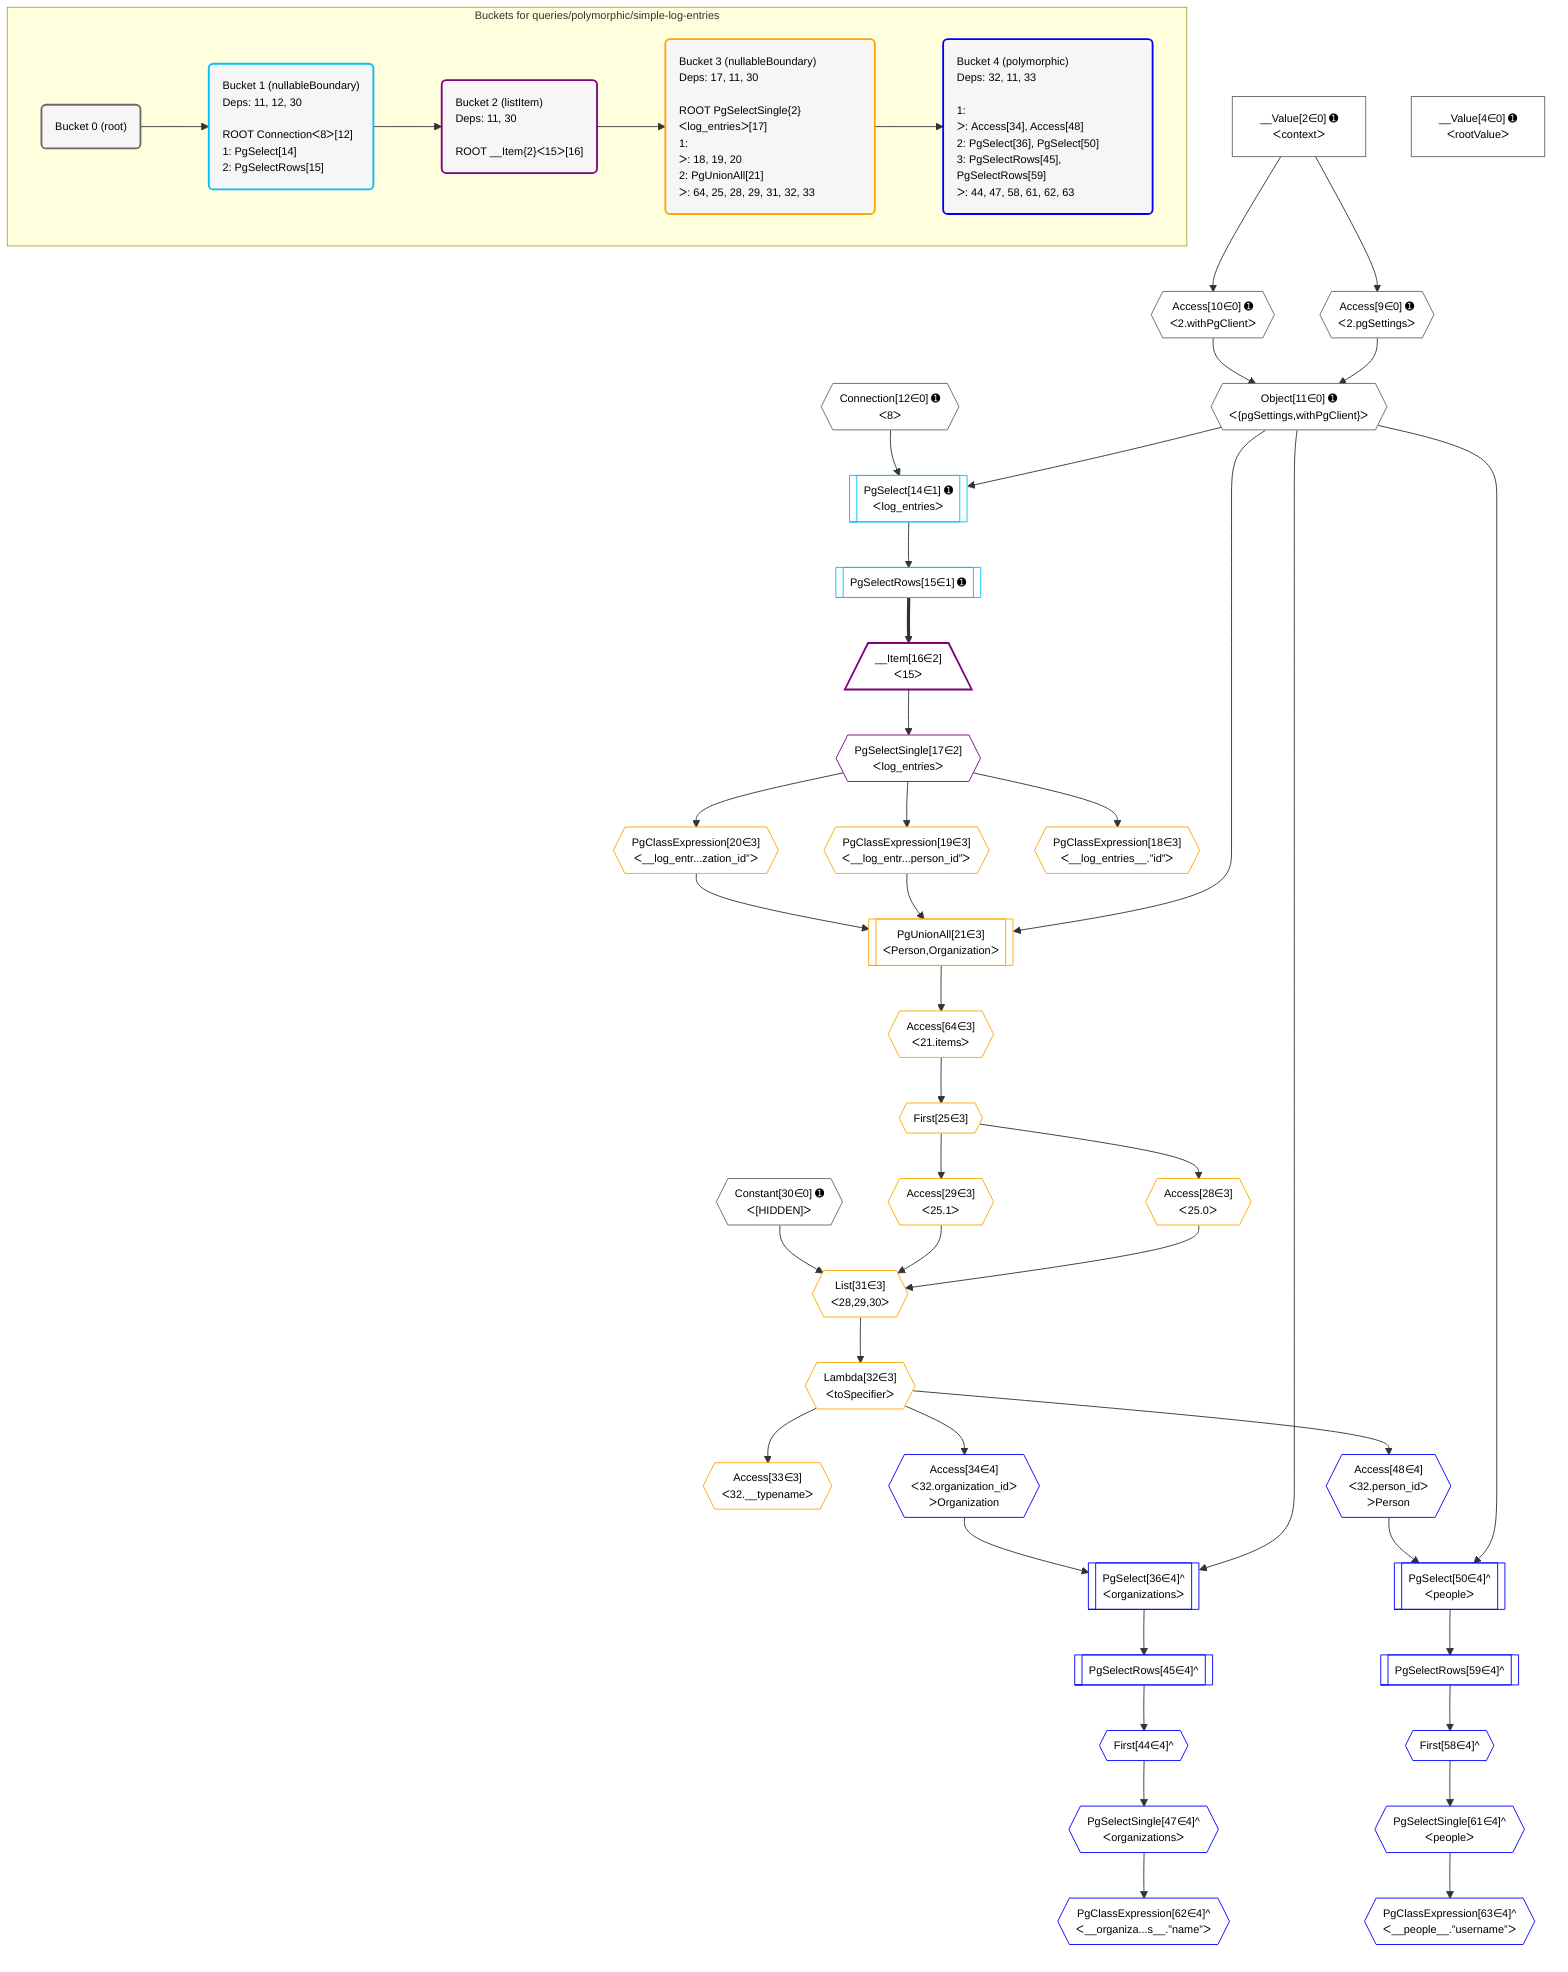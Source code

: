 %%{init: {'themeVariables': { 'fontSize': '12px'}}}%%
graph TD
    classDef path fill:#eee,stroke:#000,color:#000
    classDef plan fill:#fff,stroke-width:1px,color:#000
    classDef itemplan fill:#fff,stroke-width:2px,color:#000
    classDef unbatchedplan fill:#dff,stroke-width:1px,color:#000
    classDef sideeffectplan fill:#fcc,stroke-width:2px,color:#000
    classDef bucket fill:#f6f6f6,color:#000,stroke-width:2px,text-align:left

    subgraph "Buckets for queries/polymorphic/simple-log-entries"
    Bucket0("Bucket 0 (root)"):::bucket
    Bucket1("Bucket 1 (nullableBoundary)<br />Deps: 11, 12, 30<br /><br />ROOT Connectionᐸ8ᐳ[12]<br />1: PgSelect[14]<br />2: PgSelectRows[15]"):::bucket
    Bucket2("Bucket 2 (listItem)<br />Deps: 11, 30<br /><br />ROOT __Item{2}ᐸ15ᐳ[16]"):::bucket
    Bucket3("Bucket 3 (nullableBoundary)<br />Deps: 17, 11, 30<br /><br />ROOT PgSelectSingle{2}ᐸlog_entriesᐳ[17]<br />1: <br />ᐳ: 18, 19, 20<br />2: PgUnionAll[21]<br />ᐳ: 64, 25, 28, 29, 31, 32, 33"):::bucket
    Bucket4("Bucket 4 (polymorphic)<br />Deps: 32, 11, 33<br /><br />1: <br />ᐳ: Access[34], Access[48]<br />2: PgSelect[36], PgSelect[50]<br />3: PgSelectRows[45], PgSelectRows[59]<br />ᐳ: 44, 47, 58, 61, 62, 63"):::bucket
    end
    Bucket0 --> Bucket1
    Bucket1 --> Bucket2
    Bucket2 --> Bucket3
    Bucket3 --> Bucket4

    %% plan dependencies
    Object11{{"Object[11∈0] ➊<br />ᐸ{pgSettings,withPgClient}ᐳ"}}:::plan
    Access9{{"Access[9∈0] ➊<br />ᐸ2.pgSettingsᐳ"}}:::plan
    Access10{{"Access[10∈0] ➊<br />ᐸ2.withPgClientᐳ"}}:::plan
    Access9 & Access10 --> Object11
    __Value2["__Value[2∈0] ➊<br />ᐸcontextᐳ"]:::plan
    __Value2 --> Access9
    __Value2 --> Access10
    __Value4["__Value[4∈0] ➊<br />ᐸrootValueᐳ"]:::plan
    Connection12{{"Connection[12∈0] ➊<br />ᐸ8ᐳ"}}:::plan
    Constant30{{"Constant[30∈0] ➊<br />ᐸ[HIDDEN]ᐳ"}}:::plan
    PgSelect14[["PgSelect[14∈1] ➊<br />ᐸlog_entriesᐳ"]]:::plan
    Object11 & Connection12 --> PgSelect14
    PgSelectRows15[["PgSelectRows[15∈1] ➊"]]:::plan
    PgSelect14 --> PgSelectRows15
    __Item16[/"__Item[16∈2]<br />ᐸ15ᐳ"\]:::itemplan
    PgSelectRows15 ==> __Item16
    PgSelectSingle17{{"PgSelectSingle[17∈2]<br />ᐸlog_entriesᐳ"}}:::plan
    __Item16 --> PgSelectSingle17
    PgUnionAll21[["PgUnionAll[21∈3]<br />ᐸPerson,Organizationᐳ"]]:::plan
    PgClassExpression19{{"PgClassExpression[19∈3]<br />ᐸ__log_entr...person_id”ᐳ"}}:::plan
    PgClassExpression20{{"PgClassExpression[20∈3]<br />ᐸ__log_entr...zation_id”ᐳ"}}:::plan
    Object11 & PgClassExpression19 & PgClassExpression20 --> PgUnionAll21
    List31{{"List[31∈3]<br />ᐸ28,29,30ᐳ"}}:::plan
    Access28{{"Access[28∈3]<br />ᐸ25.0ᐳ"}}:::plan
    Access29{{"Access[29∈3]<br />ᐸ25.1ᐳ"}}:::plan
    Access28 & Access29 & Constant30 --> List31
    PgClassExpression18{{"PgClassExpression[18∈3]<br />ᐸ__log_entries__.”id”ᐳ"}}:::plan
    PgSelectSingle17 --> PgClassExpression18
    PgSelectSingle17 --> PgClassExpression19
    PgSelectSingle17 --> PgClassExpression20
    First25{{"First[25∈3]"}}:::plan
    Access64{{"Access[64∈3]<br />ᐸ21.itemsᐳ"}}:::plan
    Access64 --> First25
    First25 --> Access28
    First25 --> Access29
    Lambda32{{"Lambda[32∈3]<br />ᐸtoSpecifierᐳ"}}:::plan
    List31 --> Lambda32
    Access33{{"Access[33∈3]<br />ᐸ32.__typenameᐳ"}}:::plan
    Lambda32 --> Access33
    PgUnionAll21 --> Access64
    PgSelect36[["PgSelect[36∈4]^<br />ᐸorganizationsᐳ"]]:::plan
    Access34{{"Access[34∈4]<br />ᐸ32.organization_idᐳ<br />ᐳOrganization"}}:::plan
    Object11 & Access34 --> PgSelect36
    PgSelect50[["PgSelect[50∈4]^<br />ᐸpeopleᐳ"]]:::plan
    Access48{{"Access[48∈4]<br />ᐸ32.person_idᐳ<br />ᐳPerson"}}:::plan
    Object11 & Access48 --> PgSelect50
    Lambda32 --> Access34
    First44{{"First[44∈4]^"}}:::plan
    PgSelectRows45[["PgSelectRows[45∈4]^"]]:::plan
    PgSelectRows45 --> First44
    PgSelect36 --> PgSelectRows45
    PgSelectSingle47{{"PgSelectSingle[47∈4]^<br />ᐸorganizationsᐳ"}}:::plan
    First44 --> PgSelectSingle47
    Lambda32 --> Access48
    First58{{"First[58∈4]^"}}:::plan
    PgSelectRows59[["PgSelectRows[59∈4]^"]]:::plan
    PgSelectRows59 --> First58
    PgSelect50 --> PgSelectRows59
    PgSelectSingle61{{"PgSelectSingle[61∈4]^<br />ᐸpeopleᐳ"}}:::plan
    First58 --> PgSelectSingle61
    PgClassExpression62{{"PgClassExpression[62∈4]^<br />ᐸ__organiza...s__.”name”ᐳ"}}:::plan
    PgSelectSingle47 --> PgClassExpression62
    PgClassExpression63{{"PgClassExpression[63∈4]^<br />ᐸ__people__.”username”ᐳ"}}:::plan
    PgSelectSingle61 --> PgClassExpression63

    %% define steps
    classDef bucket0 stroke:#696969
    class Bucket0,__Value2,__Value4,Access9,Access10,Object11,Connection12,Constant30 bucket0
    classDef bucket1 stroke:#00bfff
    class Bucket1,PgSelect14,PgSelectRows15 bucket1
    classDef bucket2 stroke:#7f007f
    class Bucket2,__Item16,PgSelectSingle17 bucket2
    classDef bucket3 stroke:#ffa500
    class Bucket3,PgClassExpression18,PgClassExpression19,PgClassExpression20,PgUnionAll21,First25,Access28,Access29,List31,Lambda32,Access33,Access64 bucket3
    classDef bucket4 stroke:#0000ff
    class Bucket4,Access34,PgSelect36,First44,PgSelectRows45,PgSelectSingle47,Access48,PgSelect50,First58,PgSelectRows59,PgSelectSingle61,PgClassExpression62,PgClassExpression63 bucket4